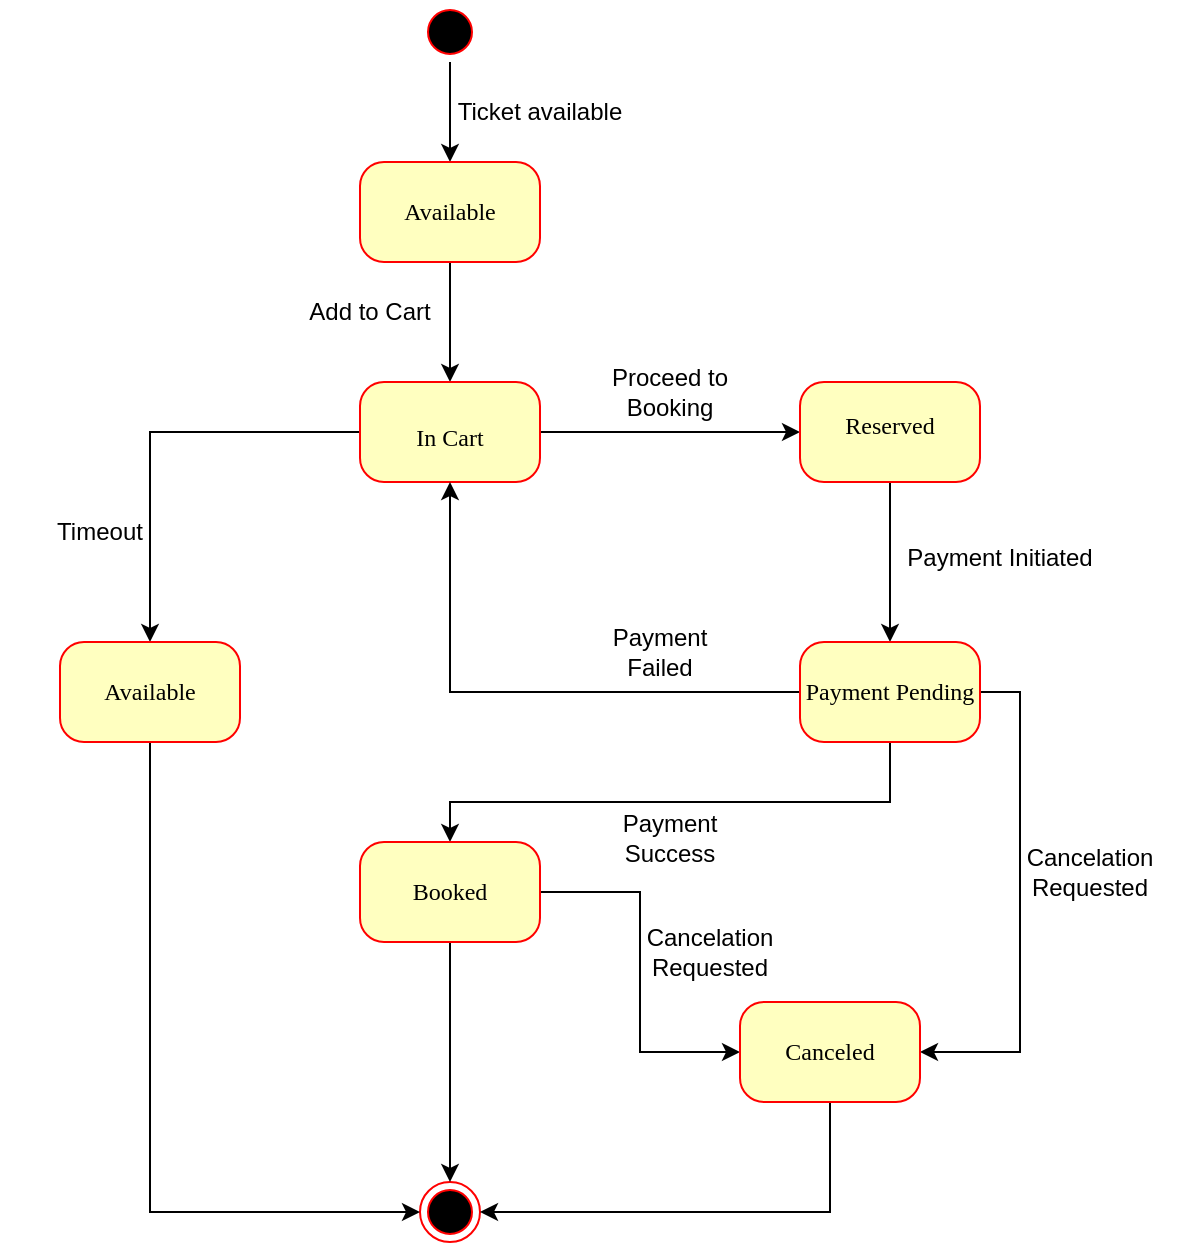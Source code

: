 <mxfile version="26.2.14">
  <diagram name="Page-1" id="--K3ibESrcyjvWqKMrp4">
    <mxGraphModel dx="872" dy="439" grid="1" gridSize="10" guides="1" tooltips="1" connect="1" arrows="1" fold="1" page="1" pageScale="1" pageWidth="850" pageHeight="1100" math="0" shadow="0">
      <root>
        <mxCell id="0" />
        <mxCell id="1" parent="0" />
        <mxCell id="gfyXDFxIXAniKitroGU9-1" style="edgeStyle=orthogonalEdgeStyle;rounded=0;orthogonalLoop=1;jettySize=auto;html=1;entryX=0.5;entryY=0;entryDx=0;entryDy=0;" edge="1" parent="1" source="gfyXDFxIXAniKitroGU9-2" target="gfyXDFxIXAniKitroGU9-4">
          <mxGeometry relative="1" as="geometry" />
        </mxCell>
        <mxCell id="gfyXDFxIXAniKitroGU9-2" value="" style="ellipse;html=1;shape=startState;fillColor=#000000;strokeColor=#ff0000;rounded=1;shadow=0;comic=0;labelBackgroundColor=none;fontFamily=Verdana;fontSize=12;fontColor=#000000;align=center;direction=south;" vertex="1" parent="1">
          <mxGeometry x="410" y="60" width="30" height="30" as="geometry" />
        </mxCell>
        <mxCell id="gfyXDFxIXAniKitroGU9-3" style="edgeStyle=orthogonalEdgeStyle;rounded=0;orthogonalLoop=1;jettySize=auto;html=1;entryX=0.5;entryY=0;entryDx=0;entryDy=0;strokeColor=light-dark(#000000,#EDEDED);" edge="1" parent="1" source="gfyXDFxIXAniKitroGU9-4" target="gfyXDFxIXAniKitroGU9-8">
          <mxGeometry relative="1" as="geometry" />
        </mxCell>
        <mxCell id="gfyXDFxIXAniKitroGU9-4" value="Available" style="rounded=1;whiteSpace=wrap;html=1;arcSize=24;fillColor=#ffffc0;strokeColor=#ff0000;shadow=0;comic=0;labelBackgroundColor=none;fontFamily=Verdana;fontSize=12;fontColor=#000000;align=center;" vertex="1" parent="1">
          <mxGeometry x="380" y="140" width="90" height="50" as="geometry" />
        </mxCell>
        <mxCell id="gfyXDFxIXAniKitroGU9-5" value="" style="ellipse;html=1;shape=endState;fillColor=#000000;strokeColor=#ff0000;rounded=1;shadow=0;comic=0;labelBackgroundColor=none;fontFamily=Verdana;fontSize=12;fontColor=#000000;align=center;" vertex="1" parent="1">
          <mxGeometry x="410" y="650" width="30" height="30" as="geometry" />
        </mxCell>
        <mxCell id="gfyXDFxIXAniKitroGU9-7" style="edgeStyle=orthogonalEdgeStyle;rounded=0;orthogonalLoop=1;jettySize=auto;html=1;entryX=0;entryY=0.5;entryDx=0;entryDy=0;" edge="1" parent="1" source="gfyXDFxIXAniKitroGU9-8" target="gfyXDFxIXAniKitroGU9-14">
          <mxGeometry relative="1" as="geometry" />
        </mxCell>
        <mxCell id="gfyXDFxIXAniKitroGU9-29" style="edgeStyle=orthogonalEdgeStyle;rounded=0;orthogonalLoop=1;jettySize=auto;html=1;entryX=0.5;entryY=0;entryDx=0;entryDy=0;" edge="1" parent="1" source="gfyXDFxIXAniKitroGU9-8" target="gfyXDFxIXAniKitroGU9-28">
          <mxGeometry relative="1" as="geometry" />
        </mxCell>
        <mxCell id="gfyXDFxIXAniKitroGU9-8" value="&lt;table&gt;&lt;tbody&gt;&lt;tr&gt;&lt;td data-end=&quot;863&quot; data-start=&quot;849&quot; class=&quot;max-w-[calc(var(--thread-content-max-width)*2/3)]&quot;&gt;&lt;/td&gt;&lt;/tr&gt;&lt;/tbody&gt;&lt;/table&gt;&lt;table&gt;&lt;tbody&gt;&lt;tr&gt;&lt;td data-end=&quot;874&quot; data-start=&quot;863&quot; class=&quot;max-w-[calc(var(--thread-content-max-width)*2/3)]&quot;&gt;In Cart&lt;/td&gt;&lt;/tr&gt;&lt;/tbody&gt;&lt;/table&gt;" style="rounded=1;whiteSpace=wrap;html=1;arcSize=24;fillColor=#ffffc0;strokeColor=#ff0000;shadow=0;comic=0;labelBackgroundColor=none;fontFamily=Verdana;fontSize=12;fontColor=#000000;align=center;" vertex="1" parent="1">
          <mxGeometry x="380" y="250" width="90" height="50" as="geometry" />
        </mxCell>
        <mxCell id="gfyXDFxIXAniKitroGU9-9" value="Add to Cart" style="text;html=1;align=center;verticalAlign=middle;whiteSpace=wrap;rounded=0;" vertex="1" parent="1">
          <mxGeometry x="330" y="200" width="110" height="30" as="geometry" />
        </mxCell>
        <mxCell id="gfyXDFxIXAniKitroGU9-12" style="edgeStyle=orthogonalEdgeStyle;rounded=0;orthogonalLoop=1;jettySize=auto;html=1;entryX=0.5;entryY=0;entryDx=0;entryDy=0;" edge="1" parent="1" source="gfyXDFxIXAniKitroGU9-14" target="gfyXDFxIXAniKitroGU9-18">
          <mxGeometry relative="1" as="geometry">
            <Array as="points" />
          </mxGeometry>
        </mxCell>
        <mxCell id="gfyXDFxIXAniKitroGU9-14" value="&lt;table&gt;&lt;tbody&gt;&lt;tr&gt;&lt;td data-end=&quot;930&quot; data-start=&quot;919&quot; class=&quot;max-w-[calc(var(--thread-content-max-width)*2/3)]&quot;&gt;Reserved&lt;/td&gt;&lt;/tr&gt;&lt;/tbody&gt;&lt;/table&gt;&lt;table&gt;&lt;tbody&gt;&lt;tr&gt;&lt;td data-end=&quot;950&quot; data-start=&quot;930&quot; class=&quot;max-w-[calc(var(--thread-content-max-width)*2/3)]&quot;&gt;&lt;/td&gt;&lt;/tr&gt;&lt;/tbody&gt;&lt;/table&gt;" style="rounded=1;whiteSpace=wrap;html=1;arcSize=24;fillColor=#ffffc0;strokeColor=#ff0000;shadow=0;comic=0;labelBackgroundColor=none;fontFamily=Verdana;fontSize=12;fontColor=#000000;align=center;" vertex="1" parent="1">
          <mxGeometry x="600" y="250" width="90" height="50" as="geometry" />
        </mxCell>
        <mxCell id="gfyXDFxIXAniKitroGU9-15" value="Proceed to Booking" style="text;html=1;align=center;verticalAlign=middle;whiteSpace=wrap;rounded=0;" vertex="1" parent="1">
          <mxGeometry x="490" y="240" width="90" height="30" as="geometry" />
        </mxCell>
        <mxCell id="gfyXDFxIXAniKitroGU9-16" value="&lt;table&gt;&lt;tbody&gt;&lt;tr&gt;&lt;td data-end=&quot;930&quot; data-start=&quot;919&quot; class=&quot;max-w-[calc(var(--thread-content-max-width)*2/3)]&quot;&gt;&lt;/td&gt;&lt;/tr&gt;&lt;/tbody&gt;&lt;/table&gt;&lt;table&gt;&lt;tbody&gt;&lt;tr&gt;&lt;td data-end=&quot;950&quot; data-start=&quot;930&quot; class=&quot;max-w-[calc(var(--thread-content-max-width)*2/3)]&quot;&gt;Payment Initiated&lt;/td&gt;&lt;/tr&gt;&lt;/tbody&gt;&lt;/table&gt;" style="text;html=1;align=center;verticalAlign=middle;whiteSpace=wrap;rounded=0;" vertex="1" parent="1">
          <mxGeometry x="630" y="320" width="140" height="30" as="geometry" />
        </mxCell>
        <mxCell id="gfyXDFxIXAniKitroGU9-24" style="edgeStyle=orthogonalEdgeStyle;rounded=0;orthogonalLoop=1;jettySize=auto;html=1;entryX=0.5;entryY=0;entryDx=0;entryDy=0;exitX=0.5;exitY=1;exitDx=0;exitDy=0;" edge="1" parent="1" source="gfyXDFxIXAniKitroGU9-18" target="gfyXDFxIXAniKitroGU9-21">
          <mxGeometry relative="1" as="geometry">
            <Array as="points">
              <mxPoint x="645" y="460" />
              <mxPoint x="425" y="460" />
            </Array>
          </mxGeometry>
        </mxCell>
        <mxCell id="gfyXDFxIXAniKitroGU9-37" style="edgeStyle=orthogonalEdgeStyle;rounded=0;orthogonalLoop=1;jettySize=auto;html=1;entryX=0.5;entryY=1;entryDx=0;entryDy=0;" edge="1" parent="1" source="gfyXDFxIXAniKitroGU9-18" target="gfyXDFxIXAniKitroGU9-8">
          <mxGeometry relative="1" as="geometry" />
        </mxCell>
        <mxCell id="gfyXDFxIXAniKitroGU9-46" style="edgeStyle=orthogonalEdgeStyle;rounded=0;orthogonalLoop=1;jettySize=auto;html=1;entryX=1;entryY=0.5;entryDx=0;entryDy=0;" edge="1" parent="1" source="gfyXDFxIXAniKitroGU9-18" target="gfyXDFxIXAniKitroGU9-38">
          <mxGeometry relative="1" as="geometry">
            <Array as="points">
              <mxPoint x="710" y="405" />
              <mxPoint x="710" y="585" />
            </Array>
          </mxGeometry>
        </mxCell>
        <mxCell id="gfyXDFxIXAniKitroGU9-18" value="Payment Pending" style="rounded=1;whiteSpace=wrap;html=1;arcSize=24;fillColor=#ffffc0;strokeColor=#ff0000;shadow=0;comic=0;labelBackgroundColor=none;fontFamily=Verdana;fontSize=12;fontColor=#000000;align=center;" vertex="1" parent="1">
          <mxGeometry x="600" y="380" width="90" height="50" as="geometry" />
        </mxCell>
        <mxCell id="gfyXDFxIXAniKitroGU9-20" value="Ticket available" style="text;html=1;align=center;verticalAlign=middle;whiteSpace=wrap;rounded=0;" vertex="1" parent="1">
          <mxGeometry x="425" y="100" width="90" height="30" as="geometry" />
        </mxCell>
        <mxCell id="gfyXDFxIXAniKitroGU9-40" style="edgeStyle=orthogonalEdgeStyle;rounded=0;orthogonalLoop=1;jettySize=auto;html=1;entryX=0;entryY=0.5;entryDx=0;entryDy=0;" edge="1" parent="1" source="gfyXDFxIXAniKitroGU9-21" target="gfyXDFxIXAniKitroGU9-38">
          <mxGeometry relative="1" as="geometry" />
        </mxCell>
        <mxCell id="gfyXDFxIXAniKitroGU9-42" style="edgeStyle=orthogonalEdgeStyle;rounded=0;orthogonalLoop=1;jettySize=auto;html=1;entryX=0.5;entryY=0;entryDx=0;entryDy=0;" edge="1" parent="1" source="gfyXDFxIXAniKitroGU9-21" target="gfyXDFxIXAniKitroGU9-5">
          <mxGeometry relative="1" as="geometry" />
        </mxCell>
        <mxCell id="gfyXDFxIXAniKitroGU9-21" value="Booked" style="rounded=1;whiteSpace=wrap;html=1;arcSize=24;fillColor=#ffffc0;strokeColor=#ff0000;shadow=0;comic=0;labelBackgroundColor=none;fontFamily=Verdana;fontSize=12;fontColor=#000000;align=center;" vertex="1" parent="1">
          <mxGeometry x="380" y="480" width="90" height="50" as="geometry" />
        </mxCell>
        <mxCell id="gfyXDFxIXAniKitroGU9-25" value="&lt;table&gt;&lt;tbody&gt;&lt;tr&gt;&lt;td data-end=&quot;988&quot; data-start=&quot;970&quot; class=&quot;max-w-[calc(var(--thread-content-max-width)*2/3)]&quot;&gt;&lt;/td&gt;&lt;/tr&gt;&lt;/tbody&gt;&lt;/table&gt;&lt;table&gt;&lt;tbody&gt;&lt;tr&gt;&lt;td data-end=&quot;1006&quot; data-start=&quot;988&quot; class=&quot;max-w-[calc(var(--thread-content-max-width)*2/3)]&quot;&gt;Payment Success&lt;/td&gt;&lt;/tr&gt;&lt;/tbody&gt;&lt;/table&gt;" style="text;html=1;align=center;verticalAlign=middle;whiteSpace=wrap;rounded=0;" vertex="1" parent="1">
          <mxGeometry x="485" y="460" width="100" height="30" as="geometry" />
        </mxCell>
        <mxCell id="gfyXDFxIXAniKitroGU9-26" value="Payment Failed" style="text;html=1;align=center;verticalAlign=middle;whiteSpace=wrap;rounded=0;" vertex="1" parent="1">
          <mxGeometry x="500" y="370" width="60" height="30" as="geometry" />
        </mxCell>
        <mxCell id="gfyXDFxIXAniKitroGU9-41" style="edgeStyle=orthogonalEdgeStyle;rounded=0;orthogonalLoop=1;jettySize=auto;html=1;entryX=0;entryY=0.5;entryDx=0;entryDy=0;" edge="1" parent="1" source="gfyXDFxIXAniKitroGU9-28" target="gfyXDFxIXAniKitroGU9-5">
          <mxGeometry relative="1" as="geometry">
            <Array as="points">
              <mxPoint x="275" y="665" />
            </Array>
          </mxGeometry>
        </mxCell>
        <mxCell id="gfyXDFxIXAniKitroGU9-28" value="Available" style="rounded=1;whiteSpace=wrap;html=1;arcSize=24;fillColor=#ffffc0;strokeColor=#ff0000;shadow=0;comic=0;labelBackgroundColor=none;fontFamily=Verdana;fontSize=12;fontColor=#000000;align=center;" vertex="1" parent="1">
          <mxGeometry x="230" y="380" width="90" height="50" as="geometry" />
        </mxCell>
        <mxCell id="gfyXDFxIXAniKitroGU9-30" value="Timeout" style="text;html=1;align=center;verticalAlign=middle;whiteSpace=wrap;rounded=0;" vertex="1" parent="1">
          <mxGeometry x="200" y="310" width="100" height="30" as="geometry" />
        </mxCell>
        <mxCell id="gfyXDFxIXAniKitroGU9-43" style="edgeStyle=orthogonalEdgeStyle;rounded=0;orthogonalLoop=1;jettySize=auto;html=1;entryX=1;entryY=0.5;entryDx=0;entryDy=0;" edge="1" parent="1" source="gfyXDFxIXAniKitroGU9-38" target="gfyXDFxIXAniKitroGU9-5">
          <mxGeometry relative="1" as="geometry">
            <Array as="points">
              <mxPoint x="615" y="665" />
            </Array>
          </mxGeometry>
        </mxCell>
        <mxCell id="gfyXDFxIXAniKitroGU9-38" value="Canceled" style="rounded=1;whiteSpace=wrap;html=1;arcSize=24;fillColor=#ffffc0;strokeColor=#ff0000;shadow=0;comic=0;labelBackgroundColor=none;fontFamily=Verdana;fontSize=12;fontColor=#000000;align=center;" vertex="1" parent="1">
          <mxGeometry x="570" y="560" width="90" height="50" as="geometry" />
        </mxCell>
        <mxCell id="gfyXDFxIXAniKitroGU9-44" value="Cancelation Requested" style="text;html=1;align=center;verticalAlign=middle;whiteSpace=wrap;rounded=0;" vertex="1" parent="1">
          <mxGeometry x="500" y="520" width="110" height="30" as="geometry" />
        </mxCell>
        <mxCell id="gfyXDFxIXAniKitroGU9-45" value="Cancelation Requested" style="text;html=1;align=center;verticalAlign=middle;whiteSpace=wrap;rounded=0;" vertex="1" parent="1">
          <mxGeometry x="690" y="480" width="110" height="30" as="geometry" />
        </mxCell>
      </root>
    </mxGraphModel>
  </diagram>
</mxfile>
